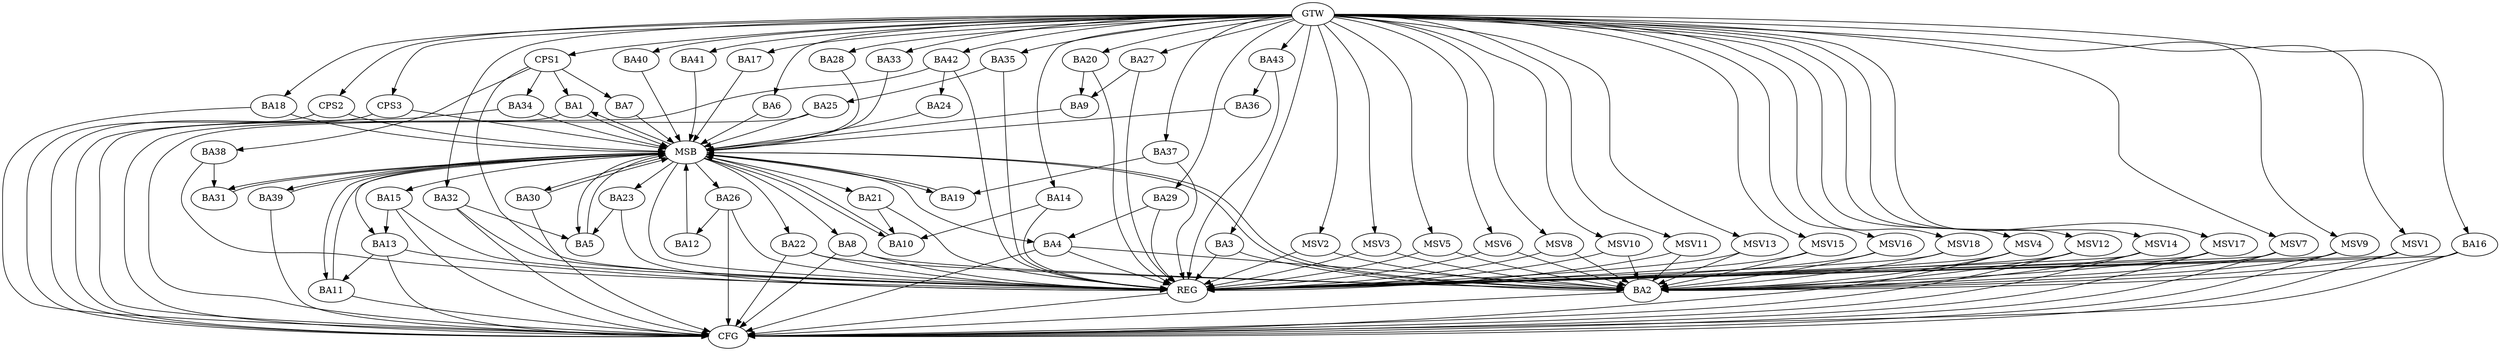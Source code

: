 strict digraph G {
  BA1 [ label="BA1" ];
  BA2 [ label="BA2" ];
  BA3 [ label="BA3" ];
  BA4 [ label="BA4" ];
  BA5 [ label="BA5" ];
  BA6 [ label="BA6" ];
  BA7 [ label="BA7" ];
  BA8 [ label="BA8" ];
  BA9 [ label="BA9" ];
  BA10 [ label="BA10" ];
  BA11 [ label="BA11" ];
  BA12 [ label="BA12" ];
  BA13 [ label="BA13" ];
  BA14 [ label="BA14" ];
  BA15 [ label="BA15" ];
  BA16 [ label="BA16" ];
  BA17 [ label="BA17" ];
  BA18 [ label="BA18" ];
  BA19 [ label="BA19" ];
  BA20 [ label="BA20" ];
  BA21 [ label="BA21" ];
  BA22 [ label="BA22" ];
  BA23 [ label="BA23" ];
  BA24 [ label="BA24" ];
  BA25 [ label="BA25" ];
  BA26 [ label="BA26" ];
  BA27 [ label="BA27" ];
  BA28 [ label="BA28" ];
  BA29 [ label="BA29" ];
  BA30 [ label="BA30" ];
  BA31 [ label="BA31" ];
  BA32 [ label="BA32" ];
  BA33 [ label="BA33" ];
  BA34 [ label="BA34" ];
  BA35 [ label="BA35" ];
  BA36 [ label="BA36" ];
  BA37 [ label="BA37" ];
  BA38 [ label="BA38" ];
  BA39 [ label="BA39" ];
  BA40 [ label="BA40" ];
  BA41 [ label="BA41" ];
  BA42 [ label="BA42" ];
  BA43 [ label="BA43" ];
  CPS1 [ label="CPS1" ];
  CPS2 [ label="CPS2" ];
  CPS3 [ label="CPS3" ];
  GTW [ label="GTW" ];
  REG [ label="REG" ];
  MSB [ label="MSB" ];
  CFG [ label="CFG" ];
  MSV1 [ label="MSV1" ];
  MSV2 [ label="MSV2" ];
  MSV3 [ label="MSV3" ];
  MSV4 [ label="MSV4" ];
  MSV5 [ label="MSV5" ];
  MSV6 [ label="MSV6" ];
  MSV7 [ label="MSV7" ];
  MSV8 [ label="MSV8" ];
  MSV9 [ label="MSV9" ];
  MSV10 [ label="MSV10" ];
  MSV11 [ label="MSV11" ];
  MSV12 [ label="MSV12" ];
  MSV13 [ label="MSV13" ];
  MSV14 [ label="MSV14" ];
  MSV15 [ label="MSV15" ];
  MSV16 [ label="MSV16" ];
  MSV17 [ label="MSV17" ];
  MSV18 [ label="MSV18" ];
  BA3 -> BA2;
  BA4 -> BA2;
  BA8 -> BA2;
  BA13 -> BA11;
  BA14 -> BA10;
  BA15 -> BA13;
  BA16 -> BA2;
  BA20 -> BA9;
  BA21 -> BA10;
  BA22 -> BA2;
  BA23 -> BA5;
  BA26 -> BA12;
  BA27 -> BA9;
  BA29 -> BA4;
  BA32 -> BA5;
  BA35 -> BA25;
  BA37 -> BA19;
  BA38 -> BA31;
  BA42 -> BA24;
  BA43 -> BA36;
  CPS1 -> BA1;
  CPS1 -> BA7;
  CPS1 -> BA38;
  CPS1 -> BA34;
  GTW -> BA3;
  GTW -> BA6;
  GTW -> BA14;
  GTW -> BA16;
  GTW -> BA17;
  GTW -> BA18;
  GTW -> BA20;
  GTW -> BA27;
  GTW -> BA28;
  GTW -> BA29;
  GTW -> BA32;
  GTW -> BA33;
  GTW -> BA35;
  GTW -> BA37;
  GTW -> BA40;
  GTW -> BA41;
  GTW -> BA42;
  GTW -> BA43;
  GTW -> CPS1;
  GTW -> CPS2;
  GTW -> CPS3;
  BA3 -> REG;
  BA4 -> REG;
  BA8 -> REG;
  BA13 -> REG;
  BA14 -> REG;
  BA15 -> REG;
  BA16 -> REG;
  BA20 -> REG;
  BA21 -> REG;
  BA22 -> REG;
  BA23 -> REG;
  BA26 -> REG;
  BA27 -> REG;
  BA29 -> REG;
  BA32 -> REG;
  BA35 -> REG;
  BA37 -> REG;
  BA38 -> REG;
  BA42 -> REG;
  BA43 -> REG;
  CPS1 -> REG;
  BA1 -> MSB;
  MSB -> BA2;
  MSB -> REG;
  BA2 -> MSB;
  MSB -> BA1;
  BA5 -> MSB;
  BA6 -> MSB;
  MSB -> BA5;
  BA7 -> MSB;
  BA9 -> MSB;
  MSB -> BA4;
  BA10 -> MSB;
  MSB -> BA8;
  BA11 -> MSB;
  BA12 -> MSB;
  MSB -> BA10;
  BA17 -> MSB;
  BA18 -> MSB;
  MSB -> BA11;
  BA19 -> MSB;
  BA24 -> MSB;
  BA25 -> MSB;
  MSB -> BA23;
  BA28 -> MSB;
  BA30 -> MSB;
  MSB -> BA19;
  BA31 -> MSB;
  MSB -> BA21;
  BA33 -> MSB;
  MSB -> BA15;
  BA34 -> MSB;
  BA36 -> MSB;
  MSB -> BA22;
  BA39 -> MSB;
  MSB -> BA13;
  BA40 -> MSB;
  MSB -> BA30;
  BA41 -> MSB;
  CPS2 -> MSB;
  MSB -> BA39;
  MSB -> BA26;
  CPS3 -> MSB;
  MSB -> BA31;
  BA18 -> CFG;
  BA32 -> CFG;
  BA2 -> CFG;
  BA42 -> CFG;
  BA4 -> CFG;
  CPS3 -> CFG;
  BA25 -> CFG;
  CPS2 -> CFG;
  BA15 -> CFG;
  BA11 -> CFG;
  BA8 -> CFG;
  BA22 -> CFG;
  BA26 -> CFG;
  BA30 -> CFG;
  BA13 -> CFG;
  BA34 -> CFG;
  BA16 -> CFG;
  BA1 -> CFG;
  BA39 -> CFG;
  REG -> CFG;
  MSV1 -> BA2;
  GTW -> MSV1;
  MSV1 -> REG;
  MSV1 -> CFG;
  MSV2 -> BA2;
  MSV3 -> BA2;
  GTW -> MSV2;
  MSV2 -> REG;
  GTW -> MSV3;
  MSV3 -> REG;
  MSV4 -> BA2;
  MSV5 -> BA2;
  MSV6 -> BA2;
  GTW -> MSV4;
  MSV4 -> REG;
  MSV4 -> CFG;
  GTW -> MSV5;
  MSV5 -> REG;
  GTW -> MSV6;
  MSV6 -> REG;
  MSV7 -> BA2;
  MSV8 -> BA2;
  MSV9 -> BA2;
  GTW -> MSV7;
  MSV7 -> REG;
  MSV7 -> CFG;
  GTW -> MSV8;
  MSV8 -> REG;
  GTW -> MSV9;
  MSV9 -> REG;
  MSV9 -> CFG;
  MSV10 -> BA2;
  MSV11 -> BA2;
  MSV12 -> BA2;
  GTW -> MSV10;
  MSV10 -> REG;
  GTW -> MSV11;
  MSV11 -> REG;
  GTW -> MSV12;
  MSV12 -> REG;
  MSV12 -> CFG;
  MSV13 -> BA2;
  MSV14 -> BA2;
  GTW -> MSV13;
  MSV13 -> REG;
  GTW -> MSV14;
  MSV14 -> REG;
  MSV14 -> CFG;
  MSV15 -> BA2;
  MSV16 -> BA2;
  MSV17 -> BA2;
  GTW -> MSV15;
  MSV15 -> REG;
  GTW -> MSV16;
  MSV16 -> REG;
  GTW -> MSV17;
  MSV17 -> REG;
  MSV17 -> CFG;
  MSV18 -> BA2;
  GTW -> MSV18;
  MSV18 -> REG;
}
